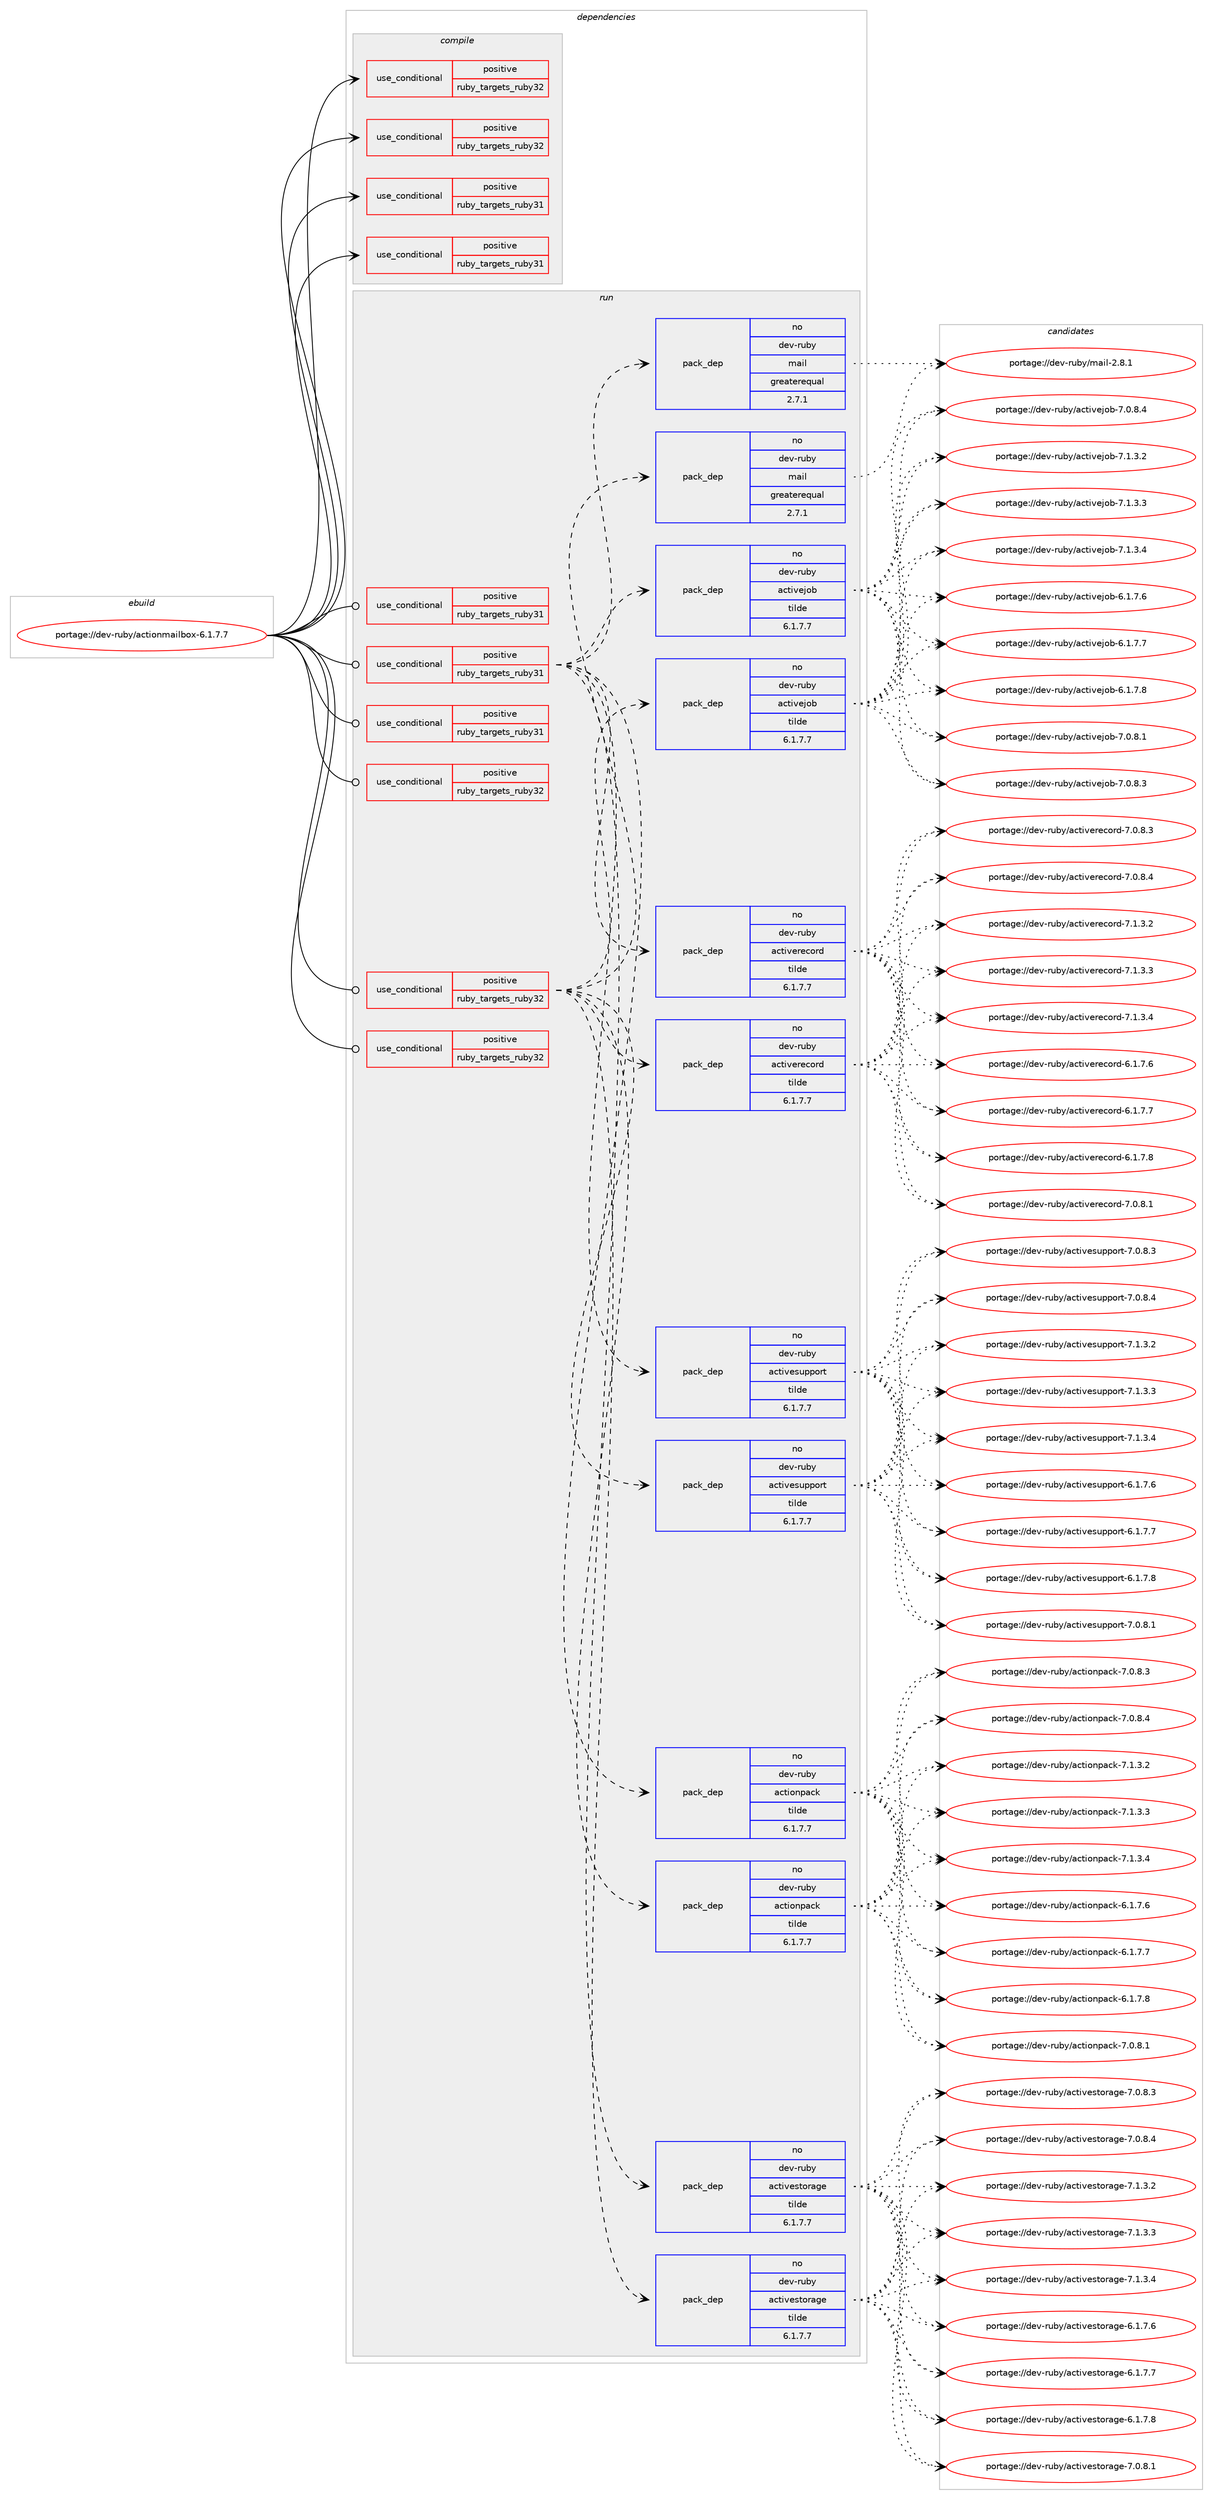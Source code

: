 digraph prolog {

# *************
# Graph options
# *************

newrank=true;
concentrate=true;
compound=true;
graph [rankdir=LR,fontname=Helvetica,fontsize=10,ranksep=1.5];#, ranksep=2.5, nodesep=0.2];
edge  [arrowhead=vee];
node  [fontname=Helvetica,fontsize=10];

# **********
# The ebuild
# **********

subgraph cluster_leftcol {
color=gray;
rank=same;
label=<<i>ebuild</i>>;
id [label="portage://dev-ruby/actionmailbox-6.1.7.7", color=red, width=4, href="../dev-ruby/actionmailbox-6.1.7.7.svg"];
}

# ****************
# The dependencies
# ****************

subgraph cluster_midcol {
color=gray;
label=<<i>dependencies</i>>;
subgraph cluster_compile {
fillcolor="#eeeeee";
style=filled;
label=<<i>compile</i>>;
subgraph cond41671 {
dependency87389 [label=<<TABLE BORDER="0" CELLBORDER="1" CELLSPACING="0" CELLPADDING="4"><TR><TD ROWSPAN="3" CELLPADDING="10">use_conditional</TD></TR><TR><TD>positive</TD></TR><TR><TD>ruby_targets_ruby31</TD></TR></TABLE>>, shape=none, color=red];
# *** BEGIN UNKNOWN DEPENDENCY TYPE (TODO) ***
# dependency87389 -> package_dependency(portage://dev-ruby/actionmailbox-6.1.7.7,install,no,dev-lang,ruby,none,[,,],[slot(3.1)],[])
# *** END UNKNOWN DEPENDENCY TYPE (TODO) ***

}
id:e -> dependency87389:w [weight=20,style="solid",arrowhead="vee"];
subgraph cond41672 {
dependency87390 [label=<<TABLE BORDER="0" CELLBORDER="1" CELLSPACING="0" CELLPADDING="4"><TR><TD ROWSPAN="3" CELLPADDING="10">use_conditional</TD></TR><TR><TD>positive</TD></TR><TR><TD>ruby_targets_ruby31</TD></TR></TABLE>>, shape=none, color=red];
# *** BEGIN UNKNOWN DEPENDENCY TYPE (TODO) ***
# dependency87390 -> package_dependency(portage://dev-ruby/actionmailbox-6.1.7.7,install,no,virtual,rubygems,none,[,,],[],[use(enable(ruby_targets_ruby31),negative)])
# *** END UNKNOWN DEPENDENCY TYPE (TODO) ***

}
id:e -> dependency87390:w [weight=20,style="solid",arrowhead="vee"];
subgraph cond41673 {
dependency87391 [label=<<TABLE BORDER="0" CELLBORDER="1" CELLSPACING="0" CELLPADDING="4"><TR><TD ROWSPAN="3" CELLPADDING="10">use_conditional</TD></TR><TR><TD>positive</TD></TR><TR><TD>ruby_targets_ruby32</TD></TR></TABLE>>, shape=none, color=red];
# *** BEGIN UNKNOWN DEPENDENCY TYPE (TODO) ***
# dependency87391 -> package_dependency(portage://dev-ruby/actionmailbox-6.1.7.7,install,no,dev-lang,ruby,none,[,,],[slot(3.2)],[])
# *** END UNKNOWN DEPENDENCY TYPE (TODO) ***

}
id:e -> dependency87391:w [weight=20,style="solid",arrowhead="vee"];
subgraph cond41674 {
dependency87392 [label=<<TABLE BORDER="0" CELLBORDER="1" CELLSPACING="0" CELLPADDING="4"><TR><TD ROWSPAN="3" CELLPADDING="10">use_conditional</TD></TR><TR><TD>positive</TD></TR><TR><TD>ruby_targets_ruby32</TD></TR></TABLE>>, shape=none, color=red];
# *** BEGIN UNKNOWN DEPENDENCY TYPE (TODO) ***
# dependency87392 -> package_dependency(portage://dev-ruby/actionmailbox-6.1.7.7,install,no,virtual,rubygems,none,[,,],[],[use(enable(ruby_targets_ruby32),negative)])
# *** END UNKNOWN DEPENDENCY TYPE (TODO) ***

}
id:e -> dependency87392:w [weight=20,style="solid",arrowhead="vee"];
}
subgraph cluster_compileandrun {
fillcolor="#eeeeee";
style=filled;
label=<<i>compile and run</i>>;
}
subgraph cluster_run {
fillcolor="#eeeeee";
style=filled;
label=<<i>run</i>>;
subgraph cond41675 {
dependency87393 [label=<<TABLE BORDER="0" CELLBORDER="1" CELLSPACING="0" CELLPADDING="4"><TR><TD ROWSPAN="3" CELLPADDING="10">use_conditional</TD></TR><TR><TD>positive</TD></TR><TR><TD>ruby_targets_ruby31</TD></TR></TABLE>>, shape=none, color=red];
# *** BEGIN UNKNOWN DEPENDENCY TYPE (TODO) ***
# dependency87393 -> package_dependency(portage://dev-ruby/actionmailbox-6.1.7.7,run,no,dev-lang,ruby,none,[,,],[slot(3.1)],[])
# *** END UNKNOWN DEPENDENCY TYPE (TODO) ***

}
id:e -> dependency87393:w [weight=20,style="solid",arrowhead="odot"];
subgraph cond41676 {
dependency87394 [label=<<TABLE BORDER="0" CELLBORDER="1" CELLSPACING="0" CELLPADDING="4"><TR><TD ROWSPAN="3" CELLPADDING="10">use_conditional</TD></TR><TR><TD>positive</TD></TR><TR><TD>ruby_targets_ruby31</TD></TR></TABLE>>, shape=none, color=red];
subgraph pack44478 {
dependency87395 [label=<<TABLE BORDER="0" CELLBORDER="1" CELLSPACING="0" CELLPADDING="4" WIDTH="220"><TR><TD ROWSPAN="6" CELLPADDING="30">pack_dep</TD></TR><TR><TD WIDTH="110">no</TD></TR><TR><TD>dev-ruby</TD></TR><TR><TD>actionpack</TD></TR><TR><TD>tilde</TD></TR><TR><TD>6.1.7.7</TD></TR></TABLE>>, shape=none, color=blue];
}
dependency87394:e -> dependency87395:w [weight=20,style="dashed",arrowhead="vee"];
subgraph pack44479 {
dependency87396 [label=<<TABLE BORDER="0" CELLBORDER="1" CELLSPACING="0" CELLPADDING="4" WIDTH="220"><TR><TD ROWSPAN="6" CELLPADDING="30">pack_dep</TD></TR><TR><TD WIDTH="110">no</TD></TR><TR><TD>dev-ruby</TD></TR><TR><TD>activejob</TD></TR><TR><TD>tilde</TD></TR><TR><TD>6.1.7.7</TD></TR></TABLE>>, shape=none, color=blue];
}
dependency87394:e -> dependency87396:w [weight=20,style="dashed",arrowhead="vee"];
subgraph pack44480 {
dependency87397 [label=<<TABLE BORDER="0" CELLBORDER="1" CELLSPACING="0" CELLPADDING="4" WIDTH="220"><TR><TD ROWSPAN="6" CELLPADDING="30">pack_dep</TD></TR><TR><TD WIDTH="110">no</TD></TR><TR><TD>dev-ruby</TD></TR><TR><TD>activerecord</TD></TR><TR><TD>tilde</TD></TR><TR><TD>6.1.7.7</TD></TR></TABLE>>, shape=none, color=blue];
}
dependency87394:e -> dependency87397:w [weight=20,style="dashed",arrowhead="vee"];
subgraph pack44481 {
dependency87398 [label=<<TABLE BORDER="0" CELLBORDER="1" CELLSPACING="0" CELLPADDING="4" WIDTH="220"><TR><TD ROWSPAN="6" CELLPADDING="30">pack_dep</TD></TR><TR><TD WIDTH="110">no</TD></TR><TR><TD>dev-ruby</TD></TR><TR><TD>activestorage</TD></TR><TR><TD>tilde</TD></TR><TR><TD>6.1.7.7</TD></TR></TABLE>>, shape=none, color=blue];
}
dependency87394:e -> dependency87398:w [weight=20,style="dashed",arrowhead="vee"];
subgraph pack44482 {
dependency87399 [label=<<TABLE BORDER="0" CELLBORDER="1" CELLSPACING="0" CELLPADDING="4" WIDTH="220"><TR><TD ROWSPAN="6" CELLPADDING="30">pack_dep</TD></TR><TR><TD WIDTH="110">no</TD></TR><TR><TD>dev-ruby</TD></TR><TR><TD>activesupport</TD></TR><TR><TD>tilde</TD></TR><TR><TD>6.1.7.7</TD></TR></TABLE>>, shape=none, color=blue];
}
dependency87394:e -> dependency87399:w [weight=20,style="dashed",arrowhead="vee"];
subgraph pack44483 {
dependency87400 [label=<<TABLE BORDER="0" CELLBORDER="1" CELLSPACING="0" CELLPADDING="4" WIDTH="220"><TR><TD ROWSPAN="6" CELLPADDING="30">pack_dep</TD></TR><TR><TD WIDTH="110">no</TD></TR><TR><TD>dev-ruby</TD></TR><TR><TD>mail</TD></TR><TR><TD>greaterequal</TD></TR><TR><TD>2.7.1</TD></TR></TABLE>>, shape=none, color=blue];
}
dependency87394:e -> dependency87400:w [weight=20,style="dashed",arrowhead="vee"];
}
id:e -> dependency87394:w [weight=20,style="solid",arrowhead="odot"];
subgraph cond41677 {
dependency87401 [label=<<TABLE BORDER="0" CELLBORDER="1" CELLSPACING="0" CELLPADDING="4"><TR><TD ROWSPAN="3" CELLPADDING="10">use_conditional</TD></TR><TR><TD>positive</TD></TR><TR><TD>ruby_targets_ruby31</TD></TR></TABLE>>, shape=none, color=red];
# *** BEGIN UNKNOWN DEPENDENCY TYPE (TODO) ***
# dependency87401 -> package_dependency(portage://dev-ruby/actionmailbox-6.1.7.7,run,no,virtual,rubygems,none,[,,],[],[use(enable(ruby_targets_ruby31),negative)])
# *** END UNKNOWN DEPENDENCY TYPE (TODO) ***

}
id:e -> dependency87401:w [weight=20,style="solid",arrowhead="odot"];
subgraph cond41678 {
dependency87402 [label=<<TABLE BORDER="0" CELLBORDER="1" CELLSPACING="0" CELLPADDING="4"><TR><TD ROWSPAN="3" CELLPADDING="10">use_conditional</TD></TR><TR><TD>positive</TD></TR><TR><TD>ruby_targets_ruby32</TD></TR></TABLE>>, shape=none, color=red];
# *** BEGIN UNKNOWN DEPENDENCY TYPE (TODO) ***
# dependency87402 -> package_dependency(portage://dev-ruby/actionmailbox-6.1.7.7,run,no,dev-lang,ruby,none,[,,],[slot(3.2)],[])
# *** END UNKNOWN DEPENDENCY TYPE (TODO) ***

}
id:e -> dependency87402:w [weight=20,style="solid",arrowhead="odot"];
subgraph cond41679 {
dependency87403 [label=<<TABLE BORDER="0" CELLBORDER="1" CELLSPACING="0" CELLPADDING="4"><TR><TD ROWSPAN="3" CELLPADDING="10">use_conditional</TD></TR><TR><TD>positive</TD></TR><TR><TD>ruby_targets_ruby32</TD></TR></TABLE>>, shape=none, color=red];
subgraph pack44484 {
dependency87404 [label=<<TABLE BORDER="0" CELLBORDER="1" CELLSPACING="0" CELLPADDING="4" WIDTH="220"><TR><TD ROWSPAN="6" CELLPADDING="30">pack_dep</TD></TR><TR><TD WIDTH="110">no</TD></TR><TR><TD>dev-ruby</TD></TR><TR><TD>actionpack</TD></TR><TR><TD>tilde</TD></TR><TR><TD>6.1.7.7</TD></TR></TABLE>>, shape=none, color=blue];
}
dependency87403:e -> dependency87404:w [weight=20,style="dashed",arrowhead="vee"];
subgraph pack44485 {
dependency87405 [label=<<TABLE BORDER="0" CELLBORDER="1" CELLSPACING="0" CELLPADDING="4" WIDTH="220"><TR><TD ROWSPAN="6" CELLPADDING="30">pack_dep</TD></TR><TR><TD WIDTH="110">no</TD></TR><TR><TD>dev-ruby</TD></TR><TR><TD>activejob</TD></TR><TR><TD>tilde</TD></TR><TR><TD>6.1.7.7</TD></TR></TABLE>>, shape=none, color=blue];
}
dependency87403:e -> dependency87405:w [weight=20,style="dashed",arrowhead="vee"];
subgraph pack44486 {
dependency87406 [label=<<TABLE BORDER="0" CELLBORDER="1" CELLSPACING="0" CELLPADDING="4" WIDTH="220"><TR><TD ROWSPAN="6" CELLPADDING="30">pack_dep</TD></TR><TR><TD WIDTH="110">no</TD></TR><TR><TD>dev-ruby</TD></TR><TR><TD>activerecord</TD></TR><TR><TD>tilde</TD></TR><TR><TD>6.1.7.7</TD></TR></TABLE>>, shape=none, color=blue];
}
dependency87403:e -> dependency87406:w [weight=20,style="dashed",arrowhead="vee"];
subgraph pack44487 {
dependency87407 [label=<<TABLE BORDER="0" CELLBORDER="1" CELLSPACING="0" CELLPADDING="4" WIDTH="220"><TR><TD ROWSPAN="6" CELLPADDING="30">pack_dep</TD></TR><TR><TD WIDTH="110">no</TD></TR><TR><TD>dev-ruby</TD></TR><TR><TD>activestorage</TD></TR><TR><TD>tilde</TD></TR><TR><TD>6.1.7.7</TD></TR></TABLE>>, shape=none, color=blue];
}
dependency87403:e -> dependency87407:w [weight=20,style="dashed",arrowhead="vee"];
subgraph pack44488 {
dependency87408 [label=<<TABLE BORDER="0" CELLBORDER="1" CELLSPACING="0" CELLPADDING="4" WIDTH="220"><TR><TD ROWSPAN="6" CELLPADDING="30">pack_dep</TD></TR><TR><TD WIDTH="110">no</TD></TR><TR><TD>dev-ruby</TD></TR><TR><TD>activesupport</TD></TR><TR><TD>tilde</TD></TR><TR><TD>6.1.7.7</TD></TR></TABLE>>, shape=none, color=blue];
}
dependency87403:e -> dependency87408:w [weight=20,style="dashed",arrowhead="vee"];
subgraph pack44489 {
dependency87409 [label=<<TABLE BORDER="0" CELLBORDER="1" CELLSPACING="0" CELLPADDING="4" WIDTH="220"><TR><TD ROWSPAN="6" CELLPADDING="30">pack_dep</TD></TR><TR><TD WIDTH="110">no</TD></TR><TR><TD>dev-ruby</TD></TR><TR><TD>mail</TD></TR><TR><TD>greaterequal</TD></TR><TR><TD>2.7.1</TD></TR></TABLE>>, shape=none, color=blue];
}
dependency87403:e -> dependency87409:w [weight=20,style="dashed",arrowhead="vee"];
}
id:e -> dependency87403:w [weight=20,style="solid",arrowhead="odot"];
subgraph cond41680 {
dependency87410 [label=<<TABLE BORDER="0" CELLBORDER="1" CELLSPACING="0" CELLPADDING="4"><TR><TD ROWSPAN="3" CELLPADDING="10">use_conditional</TD></TR><TR><TD>positive</TD></TR><TR><TD>ruby_targets_ruby32</TD></TR></TABLE>>, shape=none, color=red];
# *** BEGIN UNKNOWN DEPENDENCY TYPE (TODO) ***
# dependency87410 -> package_dependency(portage://dev-ruby/actionmailbox-6.1.7.7,run,no,virtual,rubygems,none,[,,],[],[use(enable(ruby_targets_ruby32),negative)])
# *** END UNKNOWN DEPENDENCY TYPE (TODO) ***

}
id:e -> dependency87410:w [weight=20,style="solid",arrowhead="odot"];
}
}

# **************
# The candidates
# **************

subgraph cluster_choices {
rank=same;
color=gray;
label=<<i>candidates</i>>;

subgraph choice44478 {
color=black;
nodesep=1;
choice100101118451141179812147979911610511111011297991074554464946554654 [label="portage://dev-ruby/actionpack-6.1.7.6", color=red, width=4,href="../dev-ruby/actionpack-6.1.7.6.svg"];
choice100101118451141179812147979911610511111011297991074554464946554655 [label="portage://dev-ruby/actionpack-6.1.7.7", color=red, width=4,href="../dev-ruby/actionpack-6.1.7.7.svg"];
choice100101118451141179812147979911610511111011297991074554464946554656 [label="portage://dev-ruby/actionpack-6.1.7.8", color=red, width=4,href="../dev-ruby/actionpack-6.1.7.8.svg"];
choice100101118451141179812147979911610511111011297991074555464846564649 [label="portage://dev-ruby/actionpack-7.0.8.1", color=red, width=4,href="../dev-ruby/actionpack-7.0.8.1.svg"];
choice100101118451141179812147979911610511111011297991074555464846564651 [label="portage://dev-ruby/actionpack-7.0.8.3", color=red, width=4,href="../dev-ruby/actionpack-7.0.8.3.svg"];
choice100101118451141179812147979911610511111011297991074555464846564652 [label="portage://dev-ruby/actionpack-7.0.8.4", color=red, width=4,href="../dev-ruby/actionpack-7.0.8.4.svg"];
choice100101118451141179812147979911610511111011297991074555464946514650 [label="portage://dev-ruby/actionpack-7.1.3.2", color=red, width=4,href="../dev-ruby/actionpack-7.1.3.2.svg"];
choice100101118451141179812147979911610511111011297991074555464946514651 [label="portage://dev-ruby/actionpack-7.1.3.3", color=red, width=4,href="../dev-ruby/actionpack-7.1.3.3.svg"];
choice100101118451141179812147979911610511111011297991074555464946514652 [label="portage://dev-ruby/actionpack-7.1.3.4", color=red, width=4,href="../dev-ruby/actionpack-7.1.3.4.svg"];
dependency87395:e -> choice100101118451141179812147979911610511111011297991074554464946554654:w [style=dotted,weight="100"];
dependency87395:e -> choice100101118451141179812147979911610511111011297991074554464946554655:w [style=dotted,weight="100"];
dependency87395:e -> choice100101118451141179812147979911610511111011297991074554464946554656:w [style=dotted,weight="100"];
dependency87395:e -> choice100101118451141179812147979911610511111011297991074555464846564649:w [style=dotted,weight="100"];
dependency87395:e -> choice100101118451141179812147979911610511111011297991074555464846564651:w [style=dotted,weight="100"];
dependency87395:e -> choice100101118451141179812147979911610511111011297991074555464846564652:w [style=dotted,weight="100"];
dependency87395:e -> choice100101118451141179812147979911610511111011297991074555464946514650:w [style=dotted,weight="100"];
dependency87395:e -> choice100101118451141179812147979911610511111011297991074555464946514651:w [style=dotted,weight="100"];
dependency87395:e -> choice100101118451141179812147979911610511111011297991074555464946514652:w [style=dotted,weight="100"];
}
subgraph choice44479 {
color=black;
nodesep=1;
choice1001011184511411798121479799116105118101106111984554464946554654 [label="portage://dev-ruby/activejob-6.1.7.6", color=red, width=4,href="../dev-ruby/activejob-6.1.7.6.svg"];
choice1001011184511411798121479799116105118101106111984554464946554655 [label="portage://dev-ruby/activejob-6.1.7.7", color=red, width=4,href="../dev-ruby/activejob-6.1.7.7.svg"];
choice1001011184511411798121479799116105118101106111984554464946554656 [label="portage://dev-ruby/activejob-6.1.7.8", color=red, width=4,href="../dev-ruby/activejob-6.1.7.8.svg"];
choice1001011184511411798121479799116105118101106111984555464846564649 [label="portage://dev-ruby/activejob-7.0.8.1", color=red, width=4,href="../dev-ruby/activejob-7.0.8.1.svg"];
choice1001011184511411798121479799116105118101106111984555464846564651 [label="portage://dev-ruby/activejob-7.0.8.3", color=red, width=4,href="../dev-ruby/activejob-7.0.8.3.svg"];
choice1001011184511411798121479799116105118101106111984555464846564652 [label="portage://dev-ruby/activejob-7.0.8.4", color=red, width=4,href="../dev-ruby/activejob-7.0.8.4.svg"];
choice1001011184511411798121479799116105118101106111984555464946514650 [label="portage://dev-ruby/activejob-7.1.3.2", color=red, width=4,href="../dev-ruby/activejob-7.1.3.2.svg"];
choice1001011184511411798121479799116105118101106111984555464946514651 [label="portage://dev-ruby/activejob-7.1.3.3", color=red, width=4,href="../dev-ruby/activejob-7.1.3.3.svg"];
choice1001011184511411798121479799116105118101106111984555464946514652 [label="portage://dev-ruby/activejob-7.1.3.4", color=red, width=4,href="../dev-ruby/activejob-7.1.3.4.svg"];
dependency87396:e -> choice1001011184511411798121479799116105118101106111984554464946554654:w [style=dotted,weight="100"];
dependency87396:e -> choice1001011184511411798121479799116105118101106111984554464946554655:w [style=dotted,weight="100"];
dependency87396:e -> choice1001011184511411798121479799116105118101106111984554464946554656:w [style=dotted,weight="100"];
dependency87396:e -> choice1001011184511411798121479799116105118101106111984555464846564649:w [style=dotted,weight="100"];
dependency87396:e -> choice1001011184511411798121479799116105118101106111984555464846564651:w [style=dotted,weight="100"];
dependency87396:e -> choice1001011184511411798121479799116105118101106111984555464846564652:w [style=dotted,weight="100"];
dependency87396:e -> choice1001011184511411798121479799116105118101106111984555464946514650:w [style=dotted,weight="100"];
dependency87396:e -> choice1001011184511411798121479799116105118101106111984555464946514651:w [style=dotted,weight="100"];
dependency87396:e -> choice1001011184511411798121479799116105118101106111984555464946514652:w [style=dotted,weight="100"];
}
subgraph choice44480 {
color=black;
nodesep=1;
choice1001011184511411798121479799116105118101114101991111141004554464946554654 [label="portage://dev-ruby/activerecord-6.1.7.6", color=red, width=4,href="../dev-ruby/activerecord-6.1.7.6.svg"];
choice1001011184511411798121479799116105118101114101991111141004554464946554655 [label="portage://dev-ruby/activerecord-6.1.7.7", color=red, width=4,href="../dev-ruby/activerecord-6.1.7.7.svg"];
choice1001011184511411798121479799116105118101114101991111141004554464946554656 [label="portage://dev-ruby/activerecord-6.1.7.8", color=red, width=4,href="../dev-ruby/activerecord-6.1.7.8.svg"];
choice1001011184511411798121479799116105118101114101991111141004555464846564649 [label="portage://dev-ruby/activerecord-7.0.8.1", color=red, width=4,href="../dev-ruby/activerecord-7.0.8.1.svg"];
choice1001011184511411798121479799116105118101114101991111141004555464846564651 [label="portage://dev-ruby/activerecord-7.0.8.3", color=red, width=4,href="../dev-ruby/activerecord-7.0.8.3.svg"];
choice1001011184511411798121479799116105118101114101991111141004555464846564652 [label="portage://dev-ruby/activerecord-7.0.8.4", color=red, width=4,href="../dev-ruby/activerecord-7.0.8.4.svg"];
choice1001011184511411798121479799116105118101114101991111141004555464946514650 [label="portage://dev-ruby/activerecord-7.1.3.2", color=red, width=4,href="../dev-ruby/activerecord-7.1.3.2.svg"];
choice1001011184511411798121479799116105118101114101991111141004555464946514651 [label="portage://dev-ruby/activerecord-7.1.3.3", color=red, width=4,href="../dev-ruby/activerecord-7.1.3.3.svg"];
choice1001011184511411798121479799116105118101114101991111141004555464946514652 [label="portage://dev-ruby/activerecord-7.1.3.4", color=red, width=4,href="../dev-ruby/activerecord-7.1.3.4.svg"];
dependency87397:e -> choice1001011184511411798121479799116105118101114101991111141004554464946554654:w [style=dotted,weight="100"];
dependency87397:e -> choice1001011184511411798121479799116105118101114101991111141004554464946554655:w [style=dotted,weight="100"];
dependency87397:e -> choice1001011184511411798121479799116105118101114101991111141004554464946554656:w [style=dotted,weight="100"];
dependency87397:e -> choice1001011184511411798121479799116105118101114101991111141004555464846564649:w [style=dotted,weight="100"];
dependency87397:e -> choice1001011184511411798121479799116105118101114101991111141004555464846564651:w [style=dotted,weight="100"];
dependency87397:e -> choice1001011184511411798121479799116105118101114101991111141004555464846564652:w [style=dotted,weight="100"];
dependency87397:e -> choice1001011184511411798121479799116105118101114101991111141004555464946514650:w [style=dotted,weight="100"];
dependency87397:e -> choice1001011184511411798121479799116105118101114101991111141004555464946514651:w [style=dotted,weight="100"];
dependency87397:e -> choice1001011184511411798121479799116105118101114101991111141004555464946514652:w [style=dotted,weight="100"];
}
subgraph choice44481 {
color=black;
nodesep=1;
choice1001011184511411798121479799116105118101115116111114971031014554464946554654 [label="portage://dev-ruby/activestorage-6.1.7.6", color=red, width=4,href="../dev-ruby/activestorage-6.1.7.6.svg"];
choice1001011184511411798121479799116105118101115116111114971031014554464946554655 [label="portage://dev-ruby/activestorage-6.1.7.7", color=red, width=4,href="../dev-ruby/activestorage-6.1.7.7.svg"];
choice1001011184511411798121479799116105118101115116111114971031014554464946554656 [label="portage://dev-ruby/activestorage-6.1.7.8", color=red, width=4,href="../dev-ruby/activestorage-6.1.7.8.svg"];
choice1001011184511411798121479799116105118101115116111114971031014555464846564649 [label="portage://dev-ruby/activestorage-7.0.8.1", color=red, width=4,href="../dev-ruby/activestorage-7.0.8.1.svg"];
choice1001011184511411798121479799116105118101115116111114971031014555464846564651 [label="portage://dev-ruby/activestorage-7.0.8.3", color=red, width=4,href="../dev-ruby/activestorage-7.0.8.3.svg"];
choice1001011184511411798121479799116105118101115116111114971031014555464846564652 [label="portage://dev-ruby/activestorage-7.0.8.4", color=red, width=4,href="../dev-ruby/activestorage-7.0.8.4.svg"];
choice1001011184511411798121479799116105118101115116111114971031014555464946514650 [label="portage://dev-ruby/activestorage-7.1.3.2", color=red, width=4,href="../dev-ruby/activestorage-7.1.3.2.svg"];
choice1001011184511411798121479799116105118101115116111114971031014555464946514651 [label="portage://dev-ruby/activestorage-7.1.3.3", color=red, width=4,href="../dev-ruby/activestorage-7.1.3.3.svg"];
choice1001011184511411798121479799116105118101115116111114971031014555464946514652 [label="portage://dev-ruby/activestorage-7.1.3.4", color=red, width=4,href="../dev-ruby/activestorage-7.1.3.4.svg"];
dependency87398:e -> choice1001011184511411798121479799116105118101115116111114971031014554464946554654:w [style=dotted,weight="100"];
dependency87398:e -> choice1001011184511411798121479799116105118101115116111114971031014554464946554655:w [style=dotted,weight="100"];
dependency87398:e -> choice1001011184511411798121479799116105118101115116111114971031014554464946554656:w [style=dotted,weight="100"];
dependency87398:e -> choice1001011184511411798121479799116105118101115116111114971031014555464846564649:w [style=dotted,weight="100"];
dependency87398:e -> choice1001011184511411798121479799116105118101115116111114971031014555464846564651:w [style=dotted,weight="100"];
dependency87398:e -> choice1001011184511411798121479799116105118101115116111114971031014555464846564652:w [style=dotted,weight="100"];
dependency87398:e -> choice1001011184511411798121479799116105118101115116111114971031014555464946514650:w [style=dotted,weight="100"];
dependency87398:e -> choice1001011184511411798121479799116105118101115116111114971031014555464946514651:w [style=dotted,weight="100"];
dependency87398:e -> choice1001011184511411798121479799116105118101115116111114971031014555464946514652:w [style=dotted,weight="100"];
}
subgraph choice44482 {
color=black;
nodesep=1;
choice10010111845114117981214797991161051181011151171121121111141164554464946554654 [label="portage://dev-ruby/activesupport-6.1.7.6", color=red, width=4,href="../dev-ruby/activesupport-6.1.7.6.svg"];
choice10010111845114117981214797991161051181011151171121121111141164554464946554655 [label="portage://dev-ruby/activesupport-6.1.7.7", color=red, width=4,href="../dev-ruby/activesupport-6.1.7.7.svg"];
choice10010111845114117981214797991161051181011151171121121111141164554464946554656 [label="portage://dev-ruby/activesupport-6.1.7.8", color=red, width=4,href="../dev-ruby/activesupport-6.1.7.8.svg"];
choice10010111845114117981214797991161051181011151171121121111141164555464846564649 [label="portage://dev-ruby/activesupport-7.0.8.1", color=red, width=4,href="../dev-ruby/activesupport-7.0.8.1.svg"];
choice10010111845114117981214797991161051181011151171121121111141164555464846564651 [label="portage://dev-ruby/activesupport-7.0.8.3", color=red, width=4,href="../dev-ruby/activesupport-7.0.8.3.svg"];
choice10010111845114117981214797991161051181011151171121121111141164555464846564652 [label="portage://dev-ruby/activesupport-7.0.8.4", color=red, width=4,href="../dev-ruby/activesupport-7.0.8.4.svg"];
choice10010111845114117981214797991161051181011151171121121111141164555464946514650 [label="portage://dev-ruby/activesupport-7.1.3.2", color=red, width=4,href="../dev-ruby/activesupport-7.1.3.2.svg"];
choice10010111845114117981214797991161051181011151171121121111141164555464946514651 [label="portage://dev-ruby/activesupport-7.1.3.3", color=red, width=4,href="../dev-ruby/activesupport-7.1.3.3.svg"];
choice10010111845114117981214797991161051181011151171121121111141164555464946514652 [label="portage://dev-ruby/activesupport-7.1.3.4", color=red, width=4,href="../dev-ruby/activesupport-7.1.3.4.svg"];
dependency87399:e -> choice10010111845114117981214797991161051181011151171121121111141164554464946554654:w [style=dotted,weight="100"];
dependency87399:e -> choice10010111845114117981214797991161051181011151171121121111141164554464946554655:w [style=dotted,weight="100"];
dependency87399:e -> choice10010111845114117981214797991161051181011151171121121111141164554464946554656:w [style=dotted,weight="100"];
dependency87399:e -> choice10010111845114117981214797991161051181011151171121121111141164555464846564649:w [style=dotted,weight="100"];
dependency87399:e -> choice10010111845114117981214797991161051181011151171121121111141164555464846564651:w [style=dotted,weight="100"];
dependency87399:e -> choice10010111845114117981214797991161051181011151171121121111141164555464846564652:w [style=dotted,weight="100"];
dependency87399:e -> choice10010111845114117981214797991161051181011151171121121111141164555464946514650:w [style=dotted,weight="100"];
dependency87399:e -> choice10010111845114117981214797991161051181011151171121121111141164555464946514651:w [style=dotted,weight="100"];
dependency87399:e -> choice10010111845114117981214797991161051181011151171121121111141164555464946514652:w [style=dotted,weight="100"];
}
subgraph choice44483 {
color=black;
nodesep=1;
choice10010111845114117981214710997105108455046564649 [label="portage://dev-ruby/mail-2.8.1", color=red, width=4,href="../dev-ruby/mail-2.8.1.svg"];
dependency87400:e -> choice10010111845114117981214710997105108455046564649:w [style=dotted,weight="100"];
}
subgraph choice44484 {
color=black;
nodesep=1;
choice100101118451141179812147979911610511111011297991074554464946554654 [label="portage://dev-ruby/actionpack-6.1.7.6", color=red, width=4,href="../dev-ruby/actionpack-6.1.7.6.svg"];
choice100101118451141179812147979911610511111011297991074554464946554655 [label="portage://dev-ruby/actionpack-6.1.7.7", color=red, width=4,href="../dev-ruby/actionpack-6.1.7.7.svg"];
choice100101118451141179812147979911610511111011297991074554464946554656 [label="portage://dev-ruby/actionpack-6.1.7.8", color=red, width=4,href="../dev-ruby/actionpack-6.1.7.8.svg"];
choice100101118451141179812147979911610511111011297991074555464846564649 [label="portage://dev-ruby/actionpack-7.0.8.1", color=red, width=4,href="../dev-ruby/actionpack-7.0.8.1.svg"];
choice100101118451141179812147979911610511111011297991074555464846564651 [label="portage://dev-ruby/actionpack-7.0.8.3", color=red, width=4,href="../dev-ruby/actionpack-7.0.8.3.svg"];
choice100101118451141179812147979911610511111011297991074555464846564652 [label="portage://dev-ruby/actionpack-7.0.8.4", color=red, width=4,href="../dev-ruby/actionpack-7.0.8.4.svg"];
choice100101118451141179812147979911610511111011297991074555464946514650 [label="portage://dev-ruby/actionpack-7.1.3.2", color=red, width=4,href="../dev-ruby/actionpack-7.1.3.2.svg"];
choice100101118451141179812147979911610511111011297991074555464946514651 [label="portage://dev-ruby/actionpack-7.1.3.3", color=red, width=4,href="../dev-ruby/actionpack-7.1.3.3.svg"];
choice100101118451141179812147979911610511111011297991074555464946514652 [label="portage://dev-ruby/actionpack-7.1.3.4", color=red, width=4,href="../dev-ruby/actionpack-7.1.3.4.svg"];
dependency87404:e -> choice100101118451141179812147979911610511111011297991074554464946554654:w [style=dotted,weight="100"];
dependency87404:e -> choice100101118451141179812147979911610511111011297991074554464946554655:w [style=dotted,weight="100"];
dependency87404:e -> choice100101118451141179812147979911610511111011297991074554464946554656:w [style=dotted,weight="100"];
dependency87404:e -> choice100101118451141179812147979911610511111011297991074555464846564649:w [style=dotted,weight="100"];
dependency87404:e -> choice100101118451141179812147979911610511111011297991074555464846564651:w [style=dotted,weight="100"];
dependency87404:e -> choice100101118451141179812147979911610511111011297991074555464846564652:w [style=dotted,weight="100"];
dependency87404:e -> choice100101118451141179812147979911610511111011297991074555464946514650:w [style=dotted,weight="100"];
dependency87404:e -> choice100101118451141179812147979911610511111011297991074555464946514651:w [style=dotted,weight="100"];
dependency87404:e -> choice100101118451141179812147979911610511111011297991074555464946514652:w [style=dotted,weight="100"];
}
subgraph choice44485 {
color=black;
nodesep=1;
choice1001011184511411798121479799116105118101106111984554464946554654 [label="portage://dev-ruby/activejob-6.1.7.6", color=red, width=4,href="../dev-ruby/activejob-6.1.7.6.svg"];
choice1001011184511411798121479799116105118101106111984554464946554655 [label="portage://dev-ruby/activejob-6.1.7.7", color=red, width=4,href="../dev-ruby/activejob-6.1.7.7.svg"];
choice1001011184511411798121479799116105118101106111984554464946554656 [label="portage://dev-ruby/activejob-6.1.7.8", color=red, width=4,href="../dev-ruby/activejob-6.1.7.8.svg"];
choice1001011184511411798121479799116105118101106111984555464846564649 [label="portage://dev-ruby/activejob-7.0.8.1", color=red, width=4,href="../dev-ruby/activejob-7.0.8.1.svg"];
choice1001011184511411798121479799116105118101106111984555464846564651 [label="portage://dev-ruby/activejob-7.0.8.3", color=red, width=4,href="../dev-ruby/activejob-7.0.8.3.svg"];
choice1001011184511411798121479799116105118101106111984555464846564652 [label="portage://dev-ruby/activejob-7.0.8.4", color=red, width=4,href="../dev-ruby/activejob-7.0.8.4.svg"];
choice1001011184511411798121479799116105118101106111984555464946514650 [label="portage://dev-ruby/activejob-7.1.3.2", color=red, width=4,href="../dev-ruby/activejob-7.1.3.2.svg"];
choice1001011184511411798121479799116105118101106111984555464946514651 [label="portage://dev-ruby/activejob-7.1.3.3", color=red, width=4,href="../dev-ruby/activejob-7.1.3.3.svg"];
choice1001011184511411798121479799116105118101106111984555464946514652 [label="portage://dev-ruby/activejob-7.1.3.4", color=red, width=4,href="../dev-ruby/activejob-7.1.3.4.svg"];
dependency87405:e -> choice1001011184511411798121479799116105118101106111984554464946554654:w [style=dotted,weight="100"];
dependency87405:e -> choice1001011184511411798121479799116105118101106111984554464946554655:w [style=dotted,weight="100"];
dependency87405:e -> choice1001011184511411798121479799116105118101106111984554464946554656:w [style=dotted,weight="100"];
dependency87405:e -> choice1001011184511411798121479799116105118101106111984555464846564649:w [style=dotted,weight="100"];
dependency87405:e -> choice1001011184511411798121479799116105118101106111984555464846564651:w [style=dotted,weight="100"];
dependency87405:e -> choice1001011184511411798121479799116105118101106111984555464846564652:w [style=dotted,weight="100"];
dependency87405:e -> choice1001011184511411798121479799116105118101106111984555464946514650:w [style=dotted,weight="100"];
dependency87405:e -> choice1001011184511411798121479799116105118101106111984555464946514651:w [style=dotted,weight="100"];
dependency87405:e -> choice1001011184511411798121479799116105118101106111984555464946514652:w [style=dotted,weight="100"];
}
subgraph choice44486 {
color=black;
nodesep=1;
choice1001011184511411798121479799116105118101114101991111141004554464946554654 [label="portage://dev-ruby/activerecord-6.1.7.6", color=red, width=4,href="../dev-ruby/activerecord-6.1.7.6.svg"];
choice1001011184511411798121479799116105118101114101991111141004554464946554655 [label="portage://dev-ruby/activerecord-6.1.7.7", color=red, width=4,href="../dev-ruby/activerecord-6.1.7.7.svg"];
choice1001011184511411798121479799116105118101114101991111141004554464946554656 [label="portage://dev-ruby/activerecord-6.1.7.8", color=red, width=4,href="../dev-ruby/activerecord-6.1.7.8.svg"];
choice1001011184511411798121479799116105118101114101991111141004555464846564649 [label="portage://dev-ruby/activerecord-7.0.8.1", color=red, width=4,href="../dev-ruby/activerecord-7.0.8.1.svg"];
choice1001011184511411798121479799116105118101114101991111141004555464846564651 [label="portage://dev-ruby/activerecord-7.0.8.3", color=red, width=4,href="../dev-ruby/activerecord-7.0.8.3.svg"];
choice1001011184511411798121479799116105118101114101991111141004555464846564652 [label="portage://dev-ruby/activerecord-7.0.8.4", color=red, width=4,href="../dev-ruby/activerecord-7.0.8.4.svg"];
choice1001011184511411798121479799116105118101114101991111141004555464946514650 [label="portage://dev-ruby/activerecord-7.1.3.2", color=red, width=4,href="../dev-ruby/activerecord-7.1.3.2.svg"];
choice1001011184511411798121479799116105118101114101991111141004555464946514651 [label="portage://dev-ruby/activerecord-7.1.3.3", color=red, width=4,href="../dev-ruby/activerecord-7.1.3.3.svg"];
choice1001011184511411798121479799116105118101114101991111141004555464946514652 [label="portage://dev-ruby/activerecord-7.1.3.4", color=red, width=4,href="../dev-ruby/activerecord-7.1.3.4.svg"];
dependency87406:e -> choice1001011184511411798121479799116105118101114101991111141004554464946554654:w [style=dotted,weight="100"];
dependency87406:e -> choice1001011184511411798121479799116105118101114101991111141004554464946554655:w [style=dotted,weight="100"];
dependency87406:e -> choice1001011184511411798121479799116105118101114101991111141004554464946554656:w [style=dotted,weight="100"];
dependency87406:e -> choice1001011184511411798121479799116105118101114101991111141004555464846564649:w [style=dotted,weight="100"];
dependency87406:e -> choice1001011184511411798121479799116105118101114101991111141004555464846564651:w [style=dotted,weight="100"];
dependency87406:e -> choice1001011184511411798121479799116105118101114101991111141004555464846564652:w [style=dotted,weight="100"];
dependency87406:e -> choice1001011184511411798121479799116105118101114101991111141004555464946514650:w [style=dotted,weight="100"];
dependency87406:e -> choice1001011184511411798121479799116105118101114101991111141004555464946514651:w [style=dotted,weight="100"];
dependency87406:e -> choice1001011184511411798121479799116105118101114101991111141004555464946514652:w [style=dotted,weight="100"];
}
subgraph choice44487 {
color=black;
nodesep=1;
choice1001011184511411798121479799116105118101115116111114971031014554464946554654 [label="portage://dev-ruby/activestorage-6.1.7.6", color=red, width=4,href="../dev-ruby/activestorage-6.1.7.6.svg"];
choice1001011184511411798121479799116105118101115116111114971031014554464946554655 [label="portage://dev-ruby/activestorage-6.1.7.7", color=red, width=4,href="../dev-ruby/activestorage-6.1.7.7.svg"];
choice1001011184511411798121479799116105118101115116111114971031014554464946554656 [label="portage://dev-ruby/activestorage-6.1.7.8", color=red, width=4,href="../dev-ruby/activestorage-6.1.7.8.svg"];
choice1001011184511411798121479799116105118101115116111114971031014555464846564649 [label="portage://dev-ruby/activestorage-7.0.8.1", color=red, width=4,href="../dev-ruby/activestorage-7.0.8.1.svg"];
choice1001011184511411798121479799116105118101115116111114971031014555464846564651 [label="portage://dev-ruby/activestorage-7.0.8.3", color=red, width=4,href="../dev-ruby/activestorage-7.0.8.3.svg"];
choice1001011184511411798121479799116105118101115116111114971031014555464846564652 [label="portage://dev-ruby/activestorage-7.0.8.4", color=red, width=4,href="../dev-ruby/activestorage-7.0.8.4.svg"];
choice1001011184511411798121479799116105118101115116111114971031014555464946514650 [label="portage://dev-ruby/activestorage-7.1.3.2", color=red, width=4,href="../dev-ruby/activestorage-7.1.3.2.svg"];
choice1001011184511411798121479799116105118101115116111114971031014555464946514651 [label="portage://dev-ruby/activestorage-7.1.3.3", color=red, width=4,href="../dev-ruby/activestorage-7.1.3.3.svg"];
choice1001011184511411798121479799116105118101115116111114971031014555464946514652 [label="portage://dev-ruby/activestorage-7.1.3.4", color=red, width=4,href="../dev-ruby/activestorage-7.1.3.4.svg"];
dependency87407:e -> choice1001011184511411798121479799116105118101115116111114971031014554464946554654:w [style=dotted,weight="100"];
dependency87407:e -> choice1001011184511411798121479799116105118101115116111114971031014554464946554655:w [style=dotted,weight="100"];
dependency87407:e -> choice1001011184511411798121479799116105118101115116111114971031014554464946554656:w [style=dotted,weight="100"];
dependency87407:e -> choice1001011184511411798121479799116105118101115116111114971031014555464846564649:w [style=dotted,weight="100"];
dependency87407:e -> choice1001011184511411798121479799116105118101115116111114971031014555464846564651:w [style=dotted,weight="100"];
dependency87407:e -> choice1001011184511411798121479799116105118101115116111114971031014555464846564652:w [style=dotted,weight="100"];
dependency87407:e -> choice1001011184511411798121479799116105118101115116111114971031014555464946514650:w [style=dotted,weight="100"];
dependency87407:e -> choice1001011184511411798121479799116105118101115116111114971031014555464946514651:w [style=dotted,weight="100"];
dependency87407:e -> choice1001011184511411798121479799116105118101115116111114971031014555464946514652:w [style=dotted,weight="100"];
}
subgraph choice44488 {
color=black;
nodesep=1;
choice10010111845114117981214797991161051181011151171121121111141164554464946554654 [label="portage://dev-ruby/activesupport-6.1.7.6", color=red, width=4,href="../dev-ruby/activesupport-6.1.7.6.svg"];
choice10010111845114117981214797991161051181011151171121121111141164554464946554655 [label="portage://dev-ruby/activesupport-6.1.7.7", color=red, width=4,href="../dev-ruby/activesupport-6.1.7.7.svg"];
choice10010111845114117981214797991161051181011151171121121111141164554464946554656 [label="portage://dev-ruby/activesupport-6.1.7.8", color=red, width=4,href="../dev-ruby/activesupport-6.1.7.8.svg"];
choice10010111845114117981214797991161051181011151171121121111141164555464846564649 [label="portage://dev-ruby/activesupport-7.0.8.1", color=red, width=4,href="../dev-ruby/activesupport-7.0.8.1.svg"];
choice10010111845114117981214797991161051181011151171121121111141164555464846564651 [label="portage://dev-ruby/activesupport-7.0.8.3", color=red, width=4,href="../dev-ruby/activesupport-7.0.8.3.svg"];
choice10010111845114117981214797991161051181011151171121121111141164555464846564652 [label="portage://dev-ruby/activesupport-7.0.8.4", color=red, width=4,href="../dev-ruby/activesupport-7.0.8.4.svg"];
choice10010111845114117981214797991161051181011151171121121111141164555464946514650 [label="portage://dev-ruby/activesupport-7.1.3.2", color=red, width=4,href="../dev-ruby/activesupport-7.1.3.2.svg"];
choice10010111845114117981214797991161051181011151171121121111141164555464946514651 [label="portage://dev-ruby/activesupport-7.1.3.3", color=red, width=4,href="../dev-ruby/activesupport-7.1.3.3.svg"];
choice10010111845114117981214797991161051181011151171121121111141164555464946514652 [label="portage://dev-ruby/activesupport-7.1.3.4", color=red, width=4,href="../dev-ruby/activesupport-7.1.3.4.svg"];
dependency87408:e -> choice10010111845114117981214797991161051181011151171121121111141164554464946554654:w [style=dotted,weight="100"];
dependency87408:e -> choice10010111845114117981214797991161051181011151171121121111141164554464946554655:w [style=dotted,weight="100"];
dependency87408:e -> choice10010111845114117981214797991161051181011151171121121111141164554464946554656:w [style=dotted,weight="100"];
dependency87408:e -> choice10010111845114117981214797991161051181011151171121121111141164555464846564649:w [style=dotted,weight="100"];
dependency87408:e -> choice10010111845114117981214797991161051181011151171121121111141164555464846564651:w [style=dotted,weight="100"];
dependency87408:e -> choice10010111845114117981214797991161051181011151171121121111141164555464846564652:w [style=dotted,weight="100"];
dependency87408:e -> choice10010111845114117981214797991161051181011151171121121111141164555464946514650:w [style=dotted,weight="100"];
dependency87408:e -> choice10010111845114117981214797991161051181011151171121121111141164555464946514651:w [style=dotted,weight="100"];
dependency87408:e -> choice10010111845114117981214797991161051181011151171121121111141164555464946514652:w [style=dotted,weight="100"];
}
subgraph choice44489 {
color=black;
nodesep=1;
choice10010111845114117981214710997105108455046564649 [label="portage://dev-ruby/mail-2.8.1", color=red, width=4,href="../dev-ruby/mail-2.8.1.svg"];
dependency87409:e -> choice10010111845114117981214710997105108455046564649:w [style=dotted,weight="100"];
}
}

}
